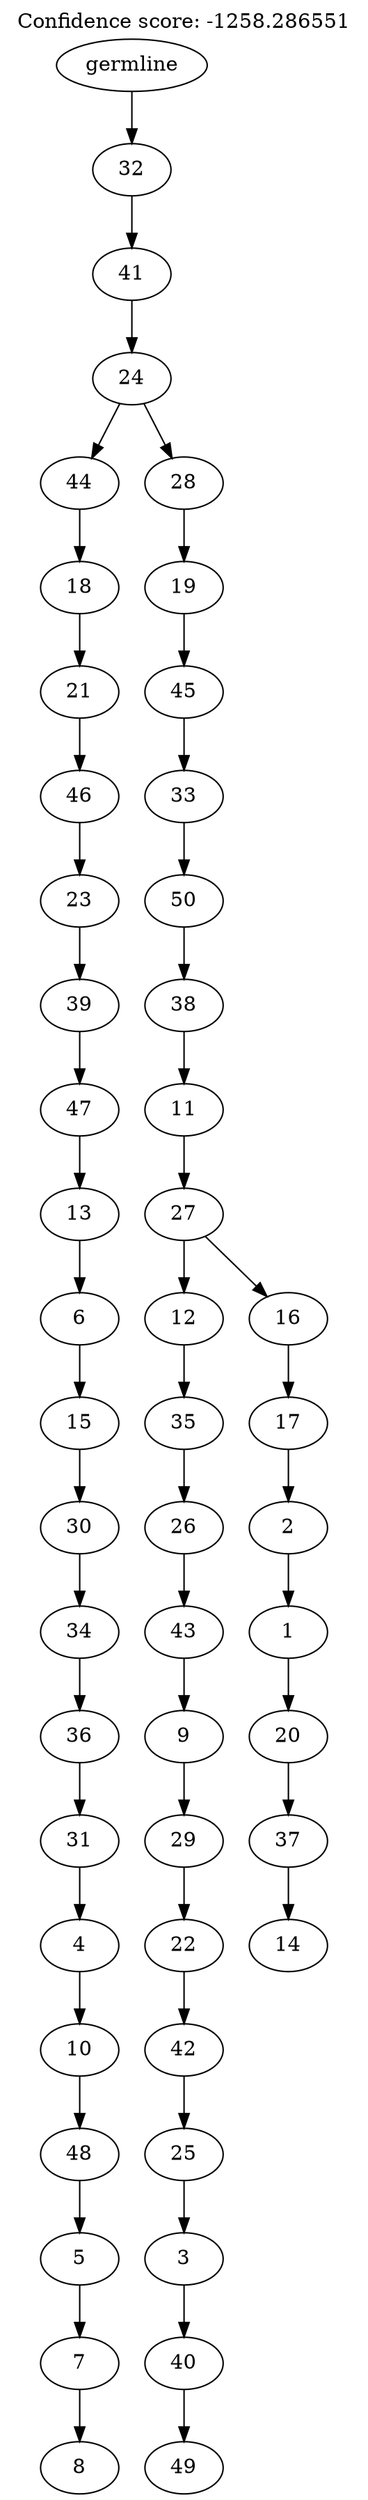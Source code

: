 digraph g {
	"49" -> "50";
	"50" [label="8"];
	"48" -> "49";
	"49" [label="7"];
	"47" -> "48";
	"48" [label="5"];
	"46" -> "47";
	"47" [label="48"];
	"45" -> "46";
	"46" [label="10"];
	"44" -> "45";
	"45" [label="4"];
	"43" -> "44";
	"44" [label="31"];
	"42" -> "43";
	"43" [label="36"];
	"41" -> "42";
	"42" [label="34"];
	"40" -> "41";
	"41" [label="30"];
	"39" -> "40";
	"40" [label="15"];
	"38" -> "39";
	"39" [label="6"];
	"37" -> "38";
	"38" [label="13"];
	"36" -> "37";
	"37" [label="47"];
	"35" -> "36";
	"36" [label="39"];
	"34" -> "35";
	"35" [label="23"];
	"33" -> "34";
	"34" [label="46"];
	"32" -> "33";
	"33" [label="21"];
	"31" -> "32";
	"32" [label="18"];
	"29" -> "30";
	"30" [label="49"];
	"28" -> "29";
	"29" [label="40"];
	"27" -> "28";
	"28" [label="3"];
	"26" -> "27";
	"27" [label="25"];
	"25" -> "26";
	"26" [label="42"];
	"24" -> "25";
	"25" [label="22"];
	"23" -> "24";
	"24" [label="29"];
	"22" -> "23";
	"23" [label="9"];
	"21" -> "22";
	"22" [label="43"];
	"20" -> "21";
	"21" [label="26"];
	"19" -> "20";
	"20" [label="35"];
	"17" -> "18";
	"18" [label="14"];
	"16" -> "17";
	"17" [label="37"];
	"15" -> "16";
	"16" [label="20"];
	"14" -> "15";
	"15" [label="1"];
	"13" -> "14";
	"14" [label="2"];
	"12" -> "13";
	"13" [label="17"];
	"11" -> "12";
	"12" [label="16"];
	"11" -> "19";
	"19" [label="12"];
	"10" -> "11";
	"11" [label="27"];
	"9" -> "10";
	"10" [label="11"];
	"8" -> "9";
	"9" [label="38"];
	"7" -> "8";
	"8" [label="50"];
	"6" -> "7";
	"7" [label="33"];
	"5" -> "6";
	"6" [label="45"];
	"4" -> "5";
	"5" [label="19"];
	"3" -> "4";
	"4" [label="28"];
	"3" -> "31";
	"31" [label="44"];
	"2" -> "3";
	"3" [label="24"];
	"1" -> "2";
	"2" [label="41"];
	"0" -> "1";
	"1" [label="32"];
	"0" [label="germline"];
	labelloc="t";
	label="Confidence score: -1258.286551";
}
